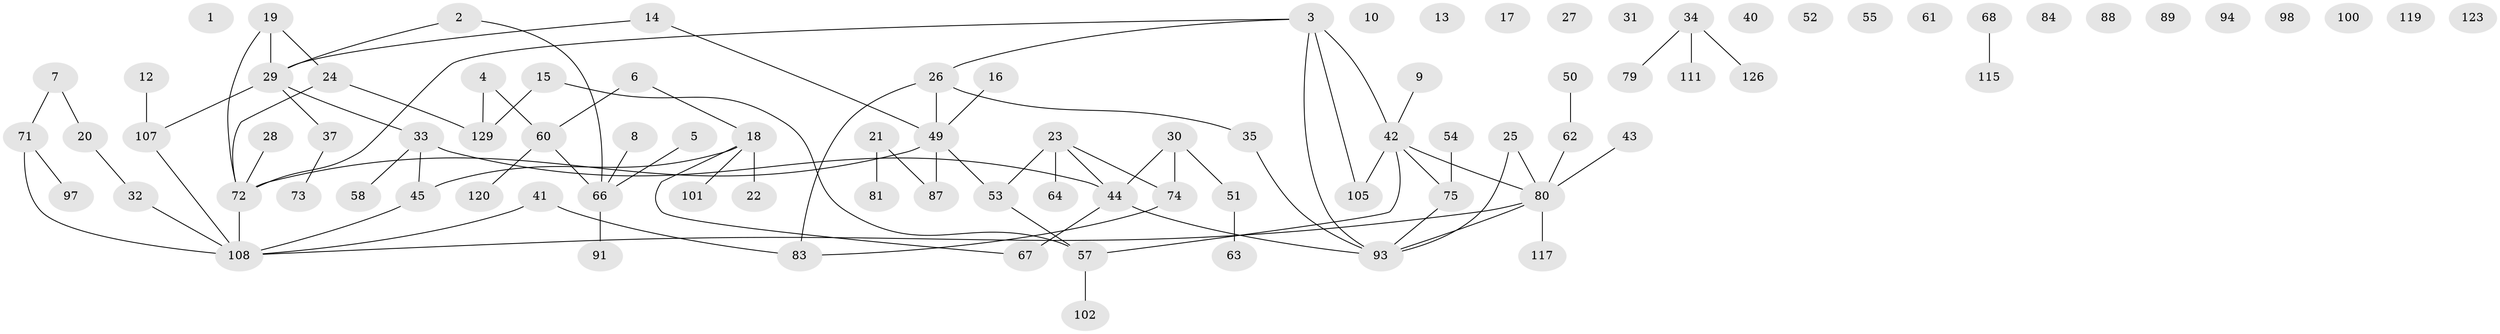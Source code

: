 // Generated by graph-tools (version 1.1) at 2025/23/03/03/25 07:23:30]
// undirected, 90 vertices, 91 edges
graph export_dot {
graph [start="1"]
  node [color=gray90,style=filled];
  1;
  2;
  3 [super="+112"];
  4;
  5 [super="+11"];
  6 [super="+69"];
  7 [super="+39"];
  8 [super="+127"];
  9;
  10;
  12 [super="+121"];
  13;
  14;
  15 [super="+90"];
  16;
  17;
  18 [super="+77"];
  19 [super="+85"];
  20 [super="+116"];
  21 [super="+103"];
  22 [super="+65"];
  23 [super="+76"];
  24;
  25 [super="+46"];
  26 [super="+78"];
  27;
  28;
  29 [super="+47"];
  30 [super="+104"];
  31;
  32 [super="+86"];
  33 [super="+36"];
  34 [super="+48"];
  35 [super="+99"];
  37 [super="+38"];
  40;
  41 [super="+109"];
  42 [super="+56"];
  43 [super="+125"];
  44 [super="+95"];
  45 [super="+59"];
  49 [super="+82"];
  50;
  51;
  52;
  53;
  54;
  55;
  57 [super="+110"];
  58;
  60 [super="+128"];
  61;
  62;
  63;
  64;
  66 [super="+70"];
  67;
  68 [super="+96"];
  71 [super="+92"];
  72 [super="+124"];
  73 [super="+106"];
  74;
  75 [super="+113"];
  79;
  80 [super="+130"];
  81 [super="+122"];
  83;
  84;
  87;
  88;
  89;
  91;
  93 [super="+114"];
  94;
  97;
  98;
  100;
  101;
  102;
  105;
  107;
  108 [super="+118"];
  111;
  115;
  117;
  119;
  120;
  123;
  126;
  129;
  2 -- 29;
  2 -- 66;
  3 -- 105;
  3 -- 26;
  3 -- 72;
  3 -- 42;
  3 -- 93;
  4 -- 129;
  4 -- 60;
  5 -- 66;
  6 -- 18;
  6 -- 60 [weight=2];
  7 -- 20;
  7 -- 71;
  8 -- 66;
  9 -- 42;
  12 -- 107;
  14 -- 29;
  14 -- 49;
  15 -- 129;
  15 -- 57;
  16 -- 49;
  18 -- 67;
  18 -- 101;
  18 -- 22;
  18 -- 45;
  19 -- 24;
  19 -- 72;
  19 -- 29;
  20 -- 32;
  21 -- 87;
  21 -- 81;
  23 -- 53 [weight=2];
  23 -- 74;
  23 -- 64;
  23 -- 44;
  24 -- 129;
  24 -- 72;
  25 -- 80;
  25 -- 93;
  26 -- 35;
  26 -- 83;
  26 -- 49;
  28 -- 72;
  29 -- 33;
  29 -- 107;
  29 -- 37;
  30 -- 51;
  30 -- 74;
  30 -- 44;
  32 -- 108;
  33 -- 58;
  33 -- 45;
  33 -- 44;
  34 -- 79;
  34 -- 111;
  34 -- 126;
  35 -- 93;
  37 -- 73;
  41 -- 83;
  41 -- 108;
  42 -- 75;
  42 -- 80;
  42 -- 105;
  42 -- 57;
  43 -- 80;
  44 -- 67 [weight=2];
  44 -- 93;
  45 -- 108;
  49 -- 53;
  49 -- 72;
  49 -- 87;
  50 -- 62;
  51 -- 63;
  53 -- 57;
  54 -- 75;
  57 -- 102;
  60 -- 120;
  60 -- 66;
  62 -- 80;
  66 -- 91;
  68 -- 115;
  71 -- 97;
  71 -- 108;
  72 -- 108;
  74 -- 83;
  75 -- 93;
  80 -- 93;
  80 -- 108;
  80 -- 117;
  107 -- 108;
}
